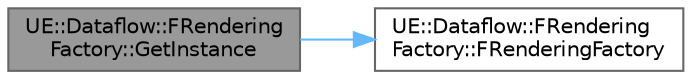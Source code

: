 digraph "UE::Dataflow::FRenderingFactory::GetInstance"
{
 // INTERACTIVE_SVG=YES
 // LATEX_PDF_SIZE
  bgcolor="transparent";
  edge [fontname=Helvetica,fontsize=10,labelfontname=Helvetica,labelfontsize=10];
  node [fontname=Helvetica,fontsize=10,shape=box,height=0.2,width=0.4];
  rankdir="LR";
  Node1 [id="Node000001",label="UE::Dataflow::FRendering\lFactory::GetInstance",height=0.2,width=0.4,color="gray40", fillcolor="grey60", style="filled", fontcolor="black",tooltip=" "];
  Node1 -> Node2 [id="edge1_Node000001_Node000002",color="steelblue1",style="solid",tooltip=" "];
  Node2 [id="Node000002",label="UE::Dataflow::FRendering\lFactory::FRenderingFactory",height=0.2,width=0.4,color="grey40", fillcolor="white", style="filled",URL="$d2/d42/classUE_1_1Dataflow_1_1FRenderingFactory.html#abd7d41854c89c35b1afacc9b9bef2d7a",tooltip=" "];
}
